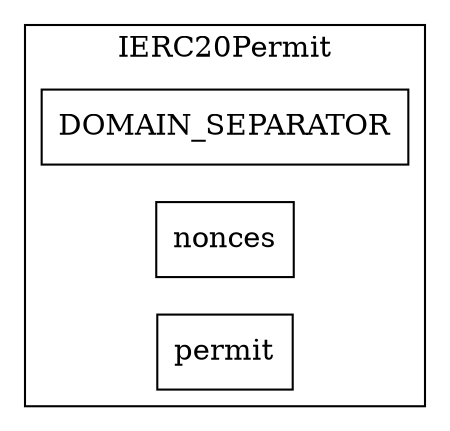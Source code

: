 strict digraph {
rankdir="LR"
node [shape=box]
subgraph cluster_971_IERC20Permit {
label = "IERC20Permit"
"971_DOMAIN_SEPARATOR" [label="DOMAIN_SEPARATOR"]
"971_nonces" [label="nonces"]
"971_permit" [label="permit"]
}subgraph cluster_solidity {
label = "[Solidity]"
}
}